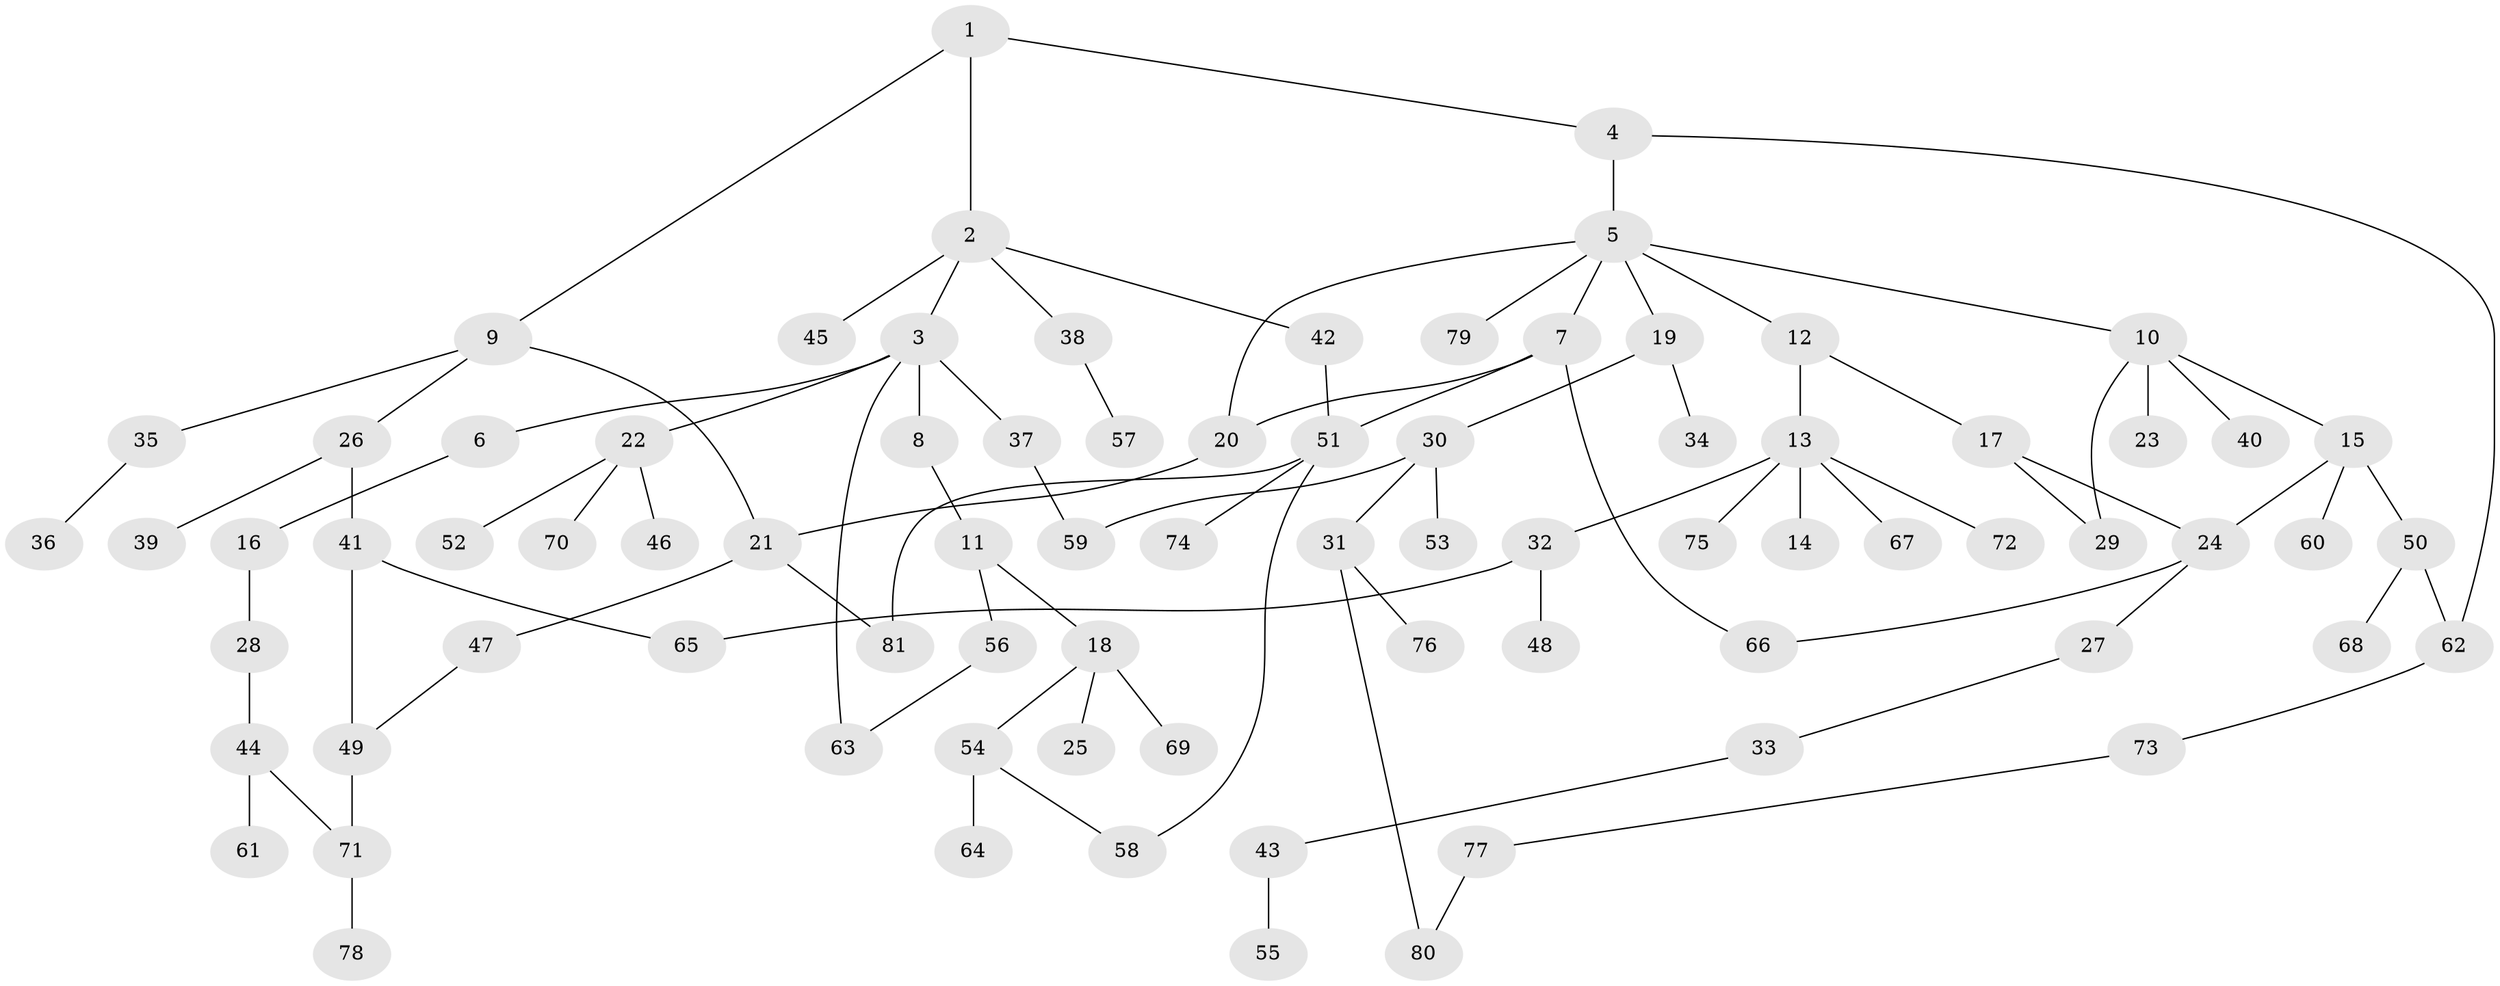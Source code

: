 // Generated by graph-tools (version 1.1) at 2025/13/03/09/25 04:13:26]
// undirected, 81 vertices, 95 edges
graph export_dot {
graph [start="1"]
  node [color=gray90,style=filled];
  1;
  2;
  3;
  4;
  5;
  6;
  7;
  8;
  9;
  10;
  11;
  12;
  13;
  14;
  15;
  16;
  17;
  18;
  19;
  20;
  21;
  22;
  23;
  24;
  25;
  26;
  27;
  28;
  29;
  30;
  31;
  32;
  33;
  34;
  35;
  36;
  37;
  38;
  39;
  40;
  41;
  42;
  43;
  44;
  45;
  46;
  47;
  48;
  49;
  50;
  51;
  52;
  53;
  54;
  55;
  56;
  57;
  58;
  59;
  60;
  61;
  62;
  63;
  64;
  65;
  66;
  67;
  68;
  69;
  70;
  71;
  72;
  73;
  74;
  75;
  76;
  77;
  78;
  79;
  80;
  81;
  1 -- 2;
  1 -- 4;
  1 -- 9;
  2 -- 3;
  2 -- 38;
  2 -- 42;
  2 -- 45;
  3 -- 6;
  3 -- 8;
  3 -- 22;
  3 -- 37;
  3 -- 63;
  4 -- 5;
  4 -- 62;
  5 -- 7;
  5 -- 10;
  5 -- 12;
  5 -- 19;
  5 -- 79;
  5 -- 20;
  6 -- 16;
  7 -- 20;
  7 -- 66;
  7 -- 51;
  8 -- 11;
  9 -- 21;
  9 -- 26;
  9 -- 35;
  10 -- 15;
  10 -- 23;
  10 -- 29;
  10 -- 40;
  11 -- 18;
  11 -- 56;
  12 -- 13;
  12 -- 17;
  13 -- 14;
  13 -- 32;
  13 -- 67;
  13 -- 72;
  13 -- 75;
  15 -- 50;
  15 -- 60;
  15 -- 24;
  16 -- 28;
  17 -- 24;
  17 -- 29;
  18 -- 25;
  18 -- 54;
  18 -- 69;
  19 -- 30;
  19 -- 34;
  20 -- 21;
  21 -- 47;
  21 -- 81;
  22 -- 46;
  22 -- 52;
  22 -- 70;
  24 -- 27;
  24 -- 66;
  26 -- 39;
  26 -- 41;
  27 -- 33;
  28 -- 44;
  30 -- 31;
  30 -- 53;
  30 -- 59;
  31 -- 76;
  31 -- 80;
  32 -- 48;
  32 -- 65;
  33 -- 43;
  35 -- 36;
  37 -- 59;
  38 -- 57;
  41 -- 65;
  41 -- 49;
  42 -- 51;
  43 -- 55;
  44 -- 61;
  44 -- 71;
  47 -- 49;
  49 -- 71;
  50 -- 68;
  50 -- 62;
  51 -- 58;
  51 -- 74;
  51 -- 81;
  54 -- 64;
  54 -- 58;
  56 -- 63;
  62 -- 73;
  71 -- 78;
  73 -- 77;
  77 -- 80;
}
